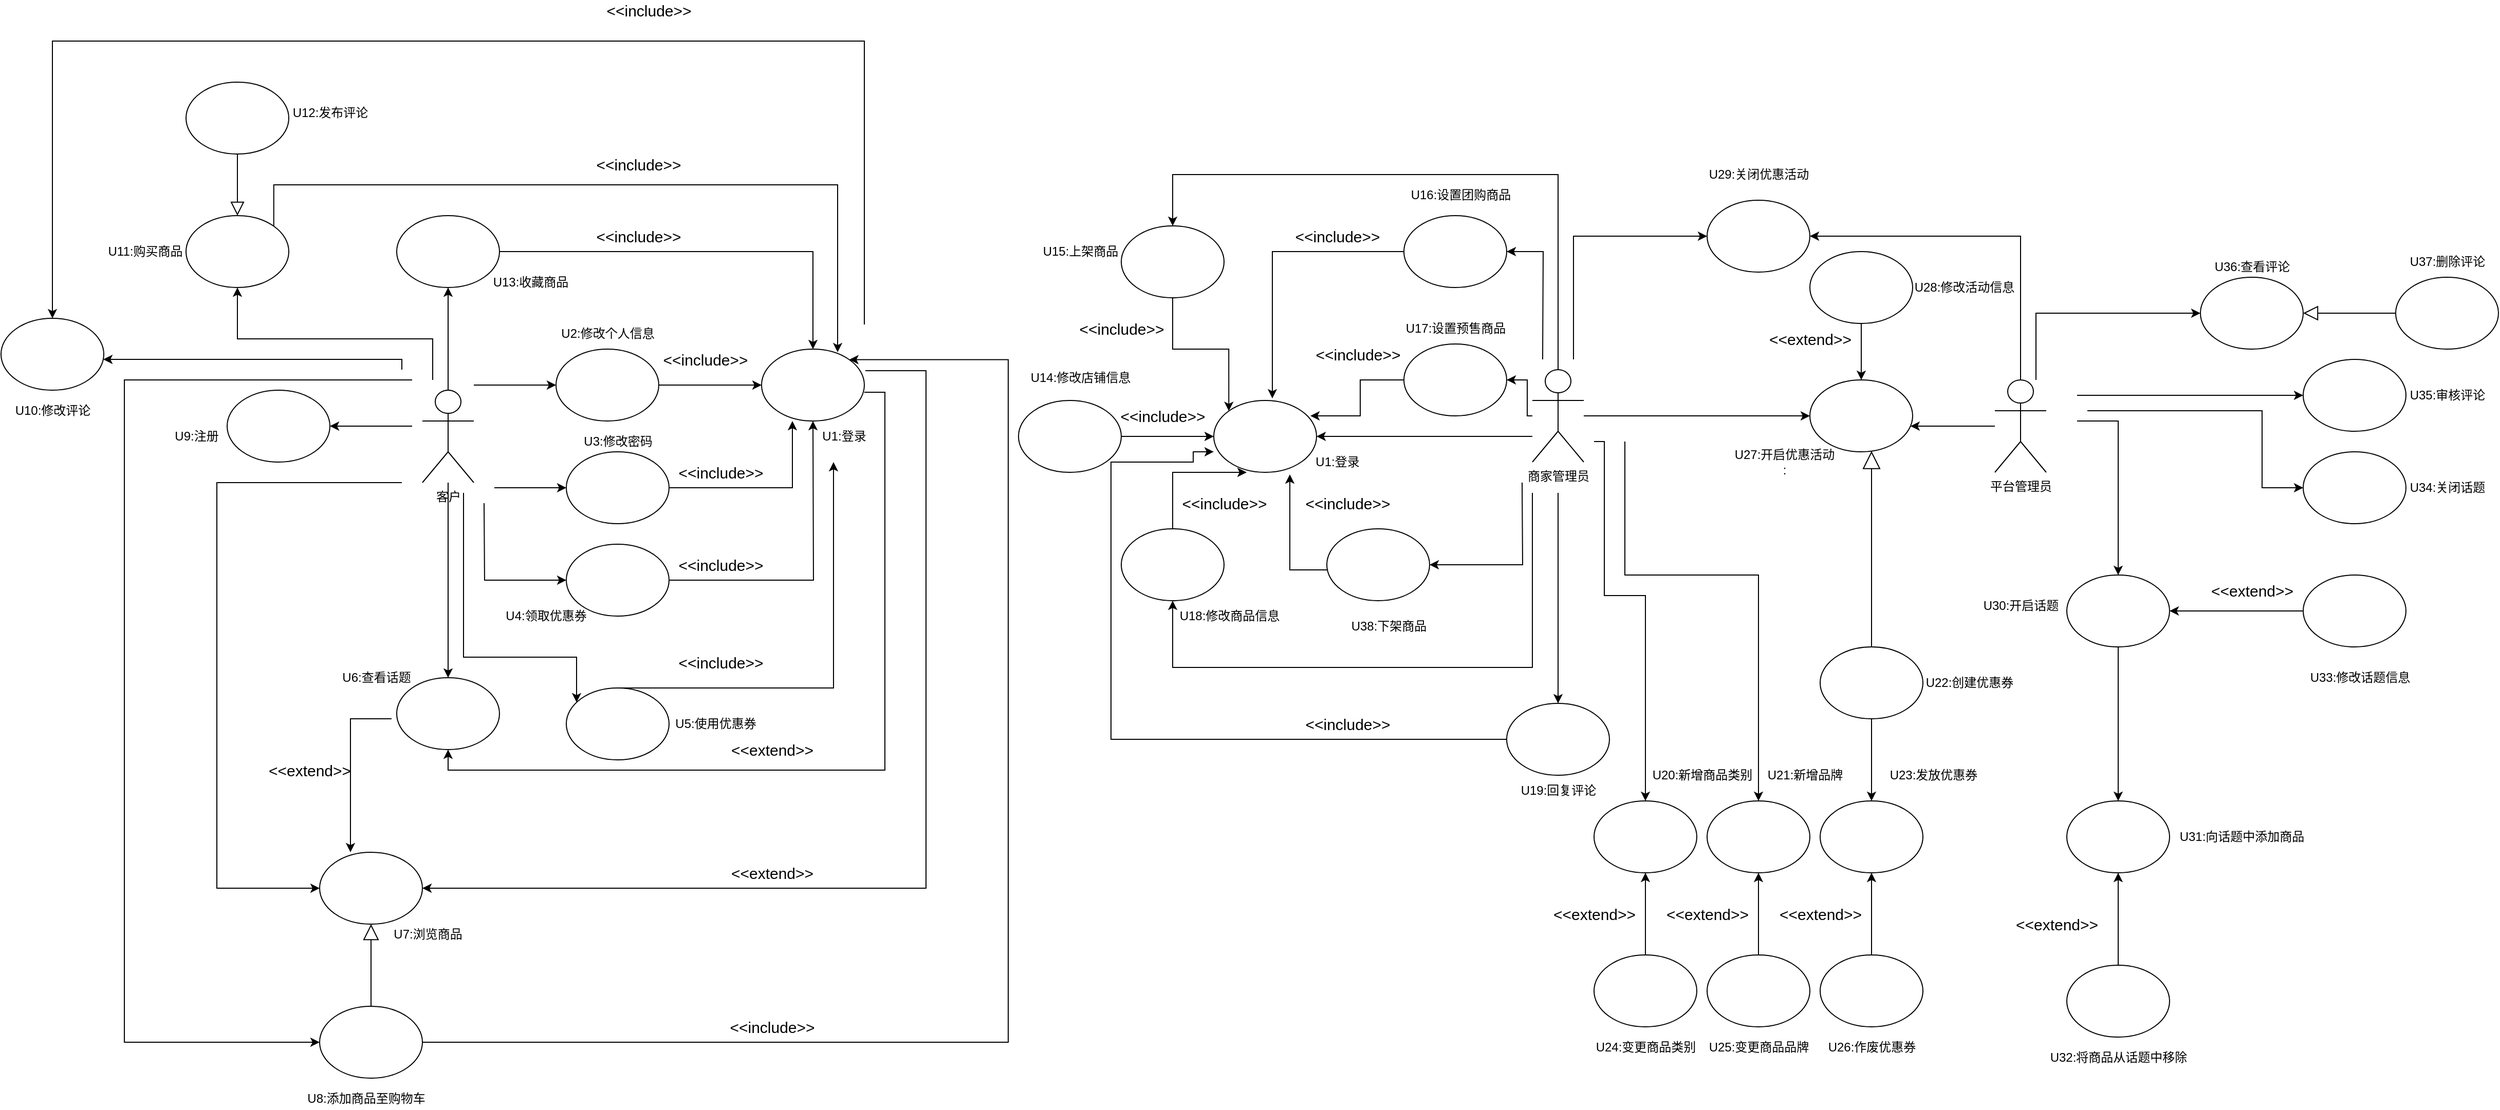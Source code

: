<mxfile version="13.8.1" type="github">
  <diagram id="yHeF4_bzrxLTXPKwY5sZ" name="Page-1">
    <mxGraphModel dx="2203" dy="1894" grid="1" gridSize="10" guides="1" tooltips="1" connect="1" arrows="1" fold="1" page="1" pageScale="1" pageWidth="827" pageHeight="1169" math="0" shadow="0">
      <root>
        <mxCell id="0" />
        <mxCell id="1" parent="0" />
        <mxCell id="8tCWAQmAQTB_diqJKxat-94" style="edgeStyle=orthogonalEdgeStyle;rounded=0;orthogonalLoop=1;jettySize=auto;html=1;entryX=0;entryY=0.5;entryDx=0;entryDy=0;" parent="1" source="8tCWAQmAQTB_diqJKxat-1" target="8tCWAQmAQTB_diqJKxat-35" edge="1">
          <mxGeometry relative="1" as="geometry" />
        </mxCell>
        <mxCell id="8tCWAQmAQTB_diqJKxat-114" style="edgeStyle=orthogonalEdgeStyle;rounded=0;orthogonalLoop=1;jettySize=auto;html=1;" parent="1" target="8tCWAQmAQTB_diqJKxat-55" edge="1">
          <mxGeometry relative="1" as="geometry">
            <Array as="points">
              <mxPoint x="725" y="310" />
              <mxPoint x="725" y="310" />
            </Array>
            <mxPoint x="725" y="460" as="sourcePoint" />
          </mxGeometry>
        </mxCell>
        <mxCell id="d_4f9FTK0BvBkenBgBJO-53" style="edgeStyle=orthogonalEdgeStyle;rounded=0;orthogonalLoop=1;jettySize=auto;html=1;startArrow=none;startFill=0;endArrow=classic;endFill=1;entryX=0.5;entryY=0;entryDx=0;entryDy=0;" edge="1" parent="1" source="8tCWAQmAQTB_diqJKxat-1" target="8tCWAQmAQTB_diqJKxat-30">
          <mxGeometry relative="1" as="geometry">
            <mxPoint x="500" y="50" as="targetPoint" />
            <Array as="points">
              <mxPoint x="725" />
              <mxPoint x="350" />
            </Array>
          </mxGeometry>
        </mxCell>
        <mxCell id="8tCWAQmAQTB_diqJKxat-1" value="商家管理员" style="shape=umlActor;verticalLabelPosition=bottom;verticalAlign=top;html=1;outlineConnect=0;" parent="1" vertex="1">
          <mxGeometry x="700" y="190" width="50" height="90" as="geometry" />
        </mxCell>
        <mxCell id="d_4f9FTK0BvBkenBgBJO-6" style="edgeStyle=orthogonalEdgeStyle;rounded=0;orthogonalLoop=1;jettySize=auto;html=1;startArrow=none;startFill=0;endArrow=classic;endFill=1;" edge="1" parent="1" source="8tCWAQmAQTB_diqJKxat-3">
          <mxGeometry relative="1" as="geometry">
            <mxPoint x="-355" y="110" as="targetPoint" />
          </mxGeometry>
        </mxCell>
        <mxCell id="d_4f9FTK0BvBkenBgBJO-15" style="edgeStyle=orthogonalEdgeStyle;rounded=0;orthogonalLoop=1;jettySize=auto;html=1;startArrow=none;startFill=0;endArrow=classic;endFill=1;" edge="1" parent="1" source="8tCWAQmAQTB_diqJKxat-3">
          <mxGeometry relative="1" as="geometry">
            <mxPoint x="-355" y="490" as="targetPoint" />
          </mxGeometry>
        </mxCell>
        <mxCell id="8tCWAQmAQTB_diqJKxat-3" value="客户" style="shape=umlActor;verticalLabelPosition=bottom;verticalAlign=top;html=1;outlineConnect=0;" parent="1" vertex="1">
          <mxGeometry x="-380" y="210" width="50" height="90" as="geometry" />
        </mxCell>
        <mxCell id="8tCWAQmAQTB_diqJKxat-97" style="edgeStyle=orthogonalEdgeStyle;rounded=0;orthogonalLoop=1;jettySize=auto;html=1;" parent="1" target="8tCWAQmAQTB_diqJKxat-43" edge="1">
          <mxGeometry relative="1" as="geometry">
            <mxPoint x="760" y="260" as="sourcePoint" />
            <Array as="points">
              <mxPoint x="770" y="260" />
              <mxPoint x="770" y="410" />
              <mxPoint x="810" y="410" />
            </Array>
          </mxGeometry>
        </mxCell>
        <mxCell id="8tCWAQmAQTB_diqJKxat-99" style="edgeStyle=orthogonalEdgeStyle;rounded=0;orthogonalLoop=1;jettySize=auto;html=1;" parent="1" source="8tCWAQmAQTB_diqJKxat-6" target="8tCWAQmAQTB_diqJKxat-59" edge="1">
          <mxGeometry relative="1" as="geometry">
            <Array as="points">
              <mxPoint x="1190" y="205" />
            </Array>
          </mxGeometry>
        </mxCell>
        <mxCell id="8tCWAQmAQTB_diqJKxat-105" style="edgeStyle=orthogonalEdgeStyle;rounded=0;orthogonalLoop=1;jettySize=auto;html=1;" parent="1" source="8tCWAQmAQTB_diqJKxat-6" target="8tCWAQmAQTB_diqJKxat-35" edge="1">
          <mxGeometry relative="1" as="geometry">
            <Array as="points">
              <mxPoint x="1110" y="245" />
              <mxPoint x="1110" y="245" />
            </Array>
          </mxGeometry>
        </mxCell>
        <mxCell id="d_4f9FTK0BvBkenBgBJO-60" style="edgeStyle=orthogonalEdgeStyle;rounded=0;orthogonalLoop=1;jettySize=auto;html=1;entryX=1;entryY=0.5;entryDx=0;entryDy=0;startArrow=none;startFill=0;endArrow=classic;endFill=1;" edge="1" parent="1" source="8tCWAQmAQTB_diqJKxat-6" target="8tCWAQmAQTB_diqJKxat-36">
          <mxGeometry relative="1" as="geometry">
            <Array as="points">
              <mxPoint x="1175" y="60" />
            </Array>
          </mxGeometry>
        </mxCell>
        <mxCell id="8tCWAQmAQTB_diqJKxat-6" value="平台管理员" style="shape=umlActor;verticalLabelPosition=bottom;verticalAlign=top;html=1;outlineConnect=0;" parent="1" vertex="1">
          <mxGeometry x="1150" y="200" width="50" height="90" as="geometry" />
        </mxCell>
        <mxCell id="d_4f9FTK0BvBkenBgBJO-14" style="edgeStyle=orthogonalEdgeStyle;rounded=0;orthogonalLoop=1;jettySize=auto;html=1;startArrow=classic;startFill=1;endArrow=none;endFill=0;" edge="1" parent="1" source="8tCWAQmAQTB_diqJKxat-12">
          <mxGeometry relative="1" as="geometry">
            <mxPoint x="-390" y="245" as="targetPoint" />
          </mxGeometry>
        </mxCell>
        <mxCell id="8tCWAQmAQTB_diqJKxat-12" value="" style="ellipse;whiteSpace=wrap;html=1;" parent="1" vertex="1">
          <mxGeometry x="-570" y="210" width="100" height="70" as="geometry" />
        </mxCell>
        <mxCell id="8tCWAQmAQTB_diqJKxat-117" style="edgeStyle=orthogonalEdgeStyle;rounded=0;orthogonalLoop=1;jettySize=auto;html=1;startArrow=classic;startFill=1;endArrow=none;endFill=0;" parent="1" source="8tCWAQmAQTB_diqJKxat-13" target="8tCWAQmAQTB_diqJKxat-20" edge="1">
          <mxGeometry relative="1" as="geometry">
            <Array as="points">
              <mxPoint x="-40" y="210" />
              <mxPoint x="-40" y="210" />
            </Array>
          </mxGeometry>
        </mxCell>
        <mxCell id="8tCWAQmAQTB_diqJKxat-13" value="" style="ellipse;whiteSpace=wrap;html=1;" parent="1" vertex="1">
          <mxGeometry x="-50" y="170" width="100" height="70" as="geometry" />
        </mxCell>
        <mxCell id="d_4f9FTK0BvBkenBgBJO-18" style="edgeStyle=orthogonalEdgeStyle;rounded=0;orthogonalLoop=1;jettySize=auto;html=1;startArrow=classic;startFill=1;endArrow=none;endFill=0;" edge="1" parent="1" source="8tCWAQmAQTB_diqJKxat-14">
          <mxGeometry relative="1" as="geometry">
            <mxPoint x="-400" y="300" as="targetPoint" />
            <Array as="points">
              <mxPoint x="-580" y="695" />
              <mxPoint x="-580" y="300" />
            </Array>
          </mxGeometry>
        </mxCell>
        <mxCell id="d_4f9FTK0BvBkenBgBJO-21" style="edgeStyle=orthogonalEdgeStyle;rounded=0;orthogonalLoop=1;jettySize=auto;html=1;entryX=1.01;entryY=0.3;entryDx=0;entryDy=0;entryPerimeter=0;startArrow=classic;startFill=1;endArrow=none;endFill=0;" edge="1" parent="1" source="8tCWAQmAQTB_diqJKxat-14" target="8tCWAQmAQTB_diqJKxat-13">
          <mxGeometry relative="1" as="geometry">
            <Array as="points">
              <mxPoint x="110" y="695" />
              <mxPoint x="110" y="191" />
            </Array>
          </mxGeometry>
        </mxCell>
        <mxCell id="d_4f9FTK0BvBkenBgBJO-23" style="edgeStyle=orthogonalEdgeStyle;rounded=0;orthogonalLoop=1;jettySize=auto;html=1;entryX=0.5;entryY=0;entryDx=0;entryDy=0;startArrow=block;startFill=0;endArrow=none;endFill=0;startSize=13;" edge="1" parent="1" source="8tCWAQmAQTB_diqJKxat-14" target="8tCWAQmAQTB_diqJKxat-15">
          <mxGeometry relative="1" as="geometry" />
        </mxCell>
        <mxCell id="8tCWAQmAQTB_diqJKxat-14" value="" style="ellipse;whiteSpace=wrap;html=1;" parent="1" vertex="1">
          <mxGeometry x="-480" y="660" width="100" height="70" as="geometry" />
        </mxCell>
        <mxCell id="d_4f9FTK0BvBkenBgBJO-25" style="edgeStyle=orthogonalEdgeStyle;rounded=0;orthogonalLoop=1;jettySize=auto;html=1;startArrow=classic;startFill=1;endArrow=none;endFill=0;" edge="1" parent="1" source="8tCWAQmAQTB_diqJKxat-15">
          <mxGeometry relative="1" as="geometry">
            <mxPoint x="-390" y="200" as="targetPoint" />
            <Array as="points">
              <mxPoint x="-670" y="845" />
              <mxPoint x="-670" y="200" />
            </Array>
          </mxGeometry>
        </mxCell>
        <mxCell id="d_4f9FTK0BvBkenBgBJO-28" style="edgeStyle=orthogonalEdgeStyle;rounded=0;orthogonalLoop=1;jettySize=auto;html=1;entryX=1;entryY=0;entryDx=0;entryDy=0;startArrow=none;startFill=0;endArrow=classic;endFill=1;" edge="1" parent="1" source="8tCWAQmAQTB_diqJKxat-15" target="8tCWAQmAQTB_diqJKxat-13">
          <mxGeometry relative="1" as="geometry">
            <Array as="points">
              <mxPoint x="190" y="845" />
              <mxPoint x="190" y="180" />
            </Array>
          </mxGeometry>
        </mxCell>
        <mxCell id="8tCWAQmAQTB_diqJKxat-15" value="" style="ellipse;whiteSpace=wrap;html=1;" parent="1" vertex="1">
          <mxGeometry x="-480" y="810" width="100" height="70" as="geometry" />
        </mxCell>
        <mxCell id="d_4f9FTK0BvBkenBgBJO-80" style="edgeStyle=orthogonalEdgeStyle;rounded=0;orthogonalLoop=1;jettySize=auto;html=1;startArrow=classic;startFill=1;endArrow=none;endFill=0;" edge="1" parent="1" source="8tCWAQmAQTB_diqJKxat-16">
          <mxGeometry relative="1" as="geometry">
            <mxPoint x="-370" y="200" as="targetPoint" />
            <Array as="points">
              <mxPoint x="-560" y="160" />
              <mxPoint x="-370" y="160" />
            </Array>
          </mxGeometry>
        </mxCell>
        <mxCell id="d_4f9FTK0BvBkenBgBJO-83" style="edgeStyle=orthogonalEdgeStyle;rounded=0;orthogonalLoop=1;jettySize=auto;html=1;entryX=0.5;entryY=1;entryDx=0;entryDy=0;startArrow=block;startFill=0;endArrow=none;endFill=0;targetPerimeterSpacing=0;endSize=0;sourcePerimeterSpacing=0;startSize=11;" edge="1" parent="1" source="8tCWAQmAQTB_diqJKxat-16" target="8tCWAQmAQTB_diqJKxat-21">
          <mxGeometry relative="1" as="geometry" />
        </mxCell>
        <mxCell id="d_4f9FTK0BvBkenBgBJO-86" style="edgeStyle=orthogonalEdgeStyle;rounded=0;orthogonalLoop=1;jettySize=auto;html=1;entryX=0.74;entryY=0.043;entryDx=0;entryDy=0;entryPerimeter=0;startArrow=none;startFill=0;endArrow=classic;endFill=1;exitX=1;exitY=0;exitDx=0;exitDy=0;" edge="1" parent="1" source="8tCWAQmAQTB_diqJKxat-16" target="8tCWAQmAQTB_diqJKxat-13">
          <mxGeometry relative="1" as="geometry">
            <Array as="points">
              <mxPoint x="-525" y="10" />
              <mxPoint x="24" y="10" />
            </Array>
          </mxGeometry>
        </mxCell>
        <mxCell id="8tCWAQmAQTB_diqJKxat-16" value="" style="ellipse;whiteSpace=wrap;html=1;" parent="1" vertex="1">
          <mxGeometry x="-610" y="40" width="100" height="70" as="geometry" />
        </mxCell>
        <mxCell id="d_4f9FTK0BvBkenBgBJO-4" style="edgeStyle=orthogonalEdgeStyle;rounded=0;orthogonalLoop=1;jettySize=auto;html=1;endArrow=none;endFill=0;startArrow=classic;startFill=1;" edge="1" parent="1" source="8tCWAQmAQTB_diqJKxat-20">
          <mxGeometry relative="1" as="geometry">
            <mxPoint x="-330" y="205" as="targetPoint" />
            <Array as="points">
              <mxPoint x="-330" y="205" />
            </Array>
          </mxGeometry>
        </mxCell>
        <mxCell id="8tCWAQmAQTB_diqJKxat-20" value="" style="ellipse;whiteSpace=wrap;html=1;" parent="1" vertex="1">
          <mxGeometry x="-250" y="170" width="100" height="70" as="geometry" />
        </mxCell>
        <mxCell id="8tCWAQmAQTB_diqJKxat-21" value="" style="ellipse;whiteSpace=wrap;html=1;" parent="1" vertex="1">
          <mxGeometry x="-610" y="-90" width="100" height="70" as="geometry" />
        </mxCell>
        <mxCell id="d_4f9FTK0BvBkenBgBJO-9" style="edgeStyle=orthogonalEdgeStyle;rounded=0;orthogonalLoop=1;jettySize=auto;html=1;startArrow=none;startFill=0;endArrow=classic;endFill=1;" edge="1" parent="1" source="8tCWAQmAQTB_diqJKxat-22">
          <mxGeometry relative="1" as="geometry">
            <mxPoint y="240" as="targetPoint" />
          </mxGeometry>
        </mxCell>
        <mxCell id="d_4f9FTK0BvBkenBgBJO-11" style="edgeStyle=orthogonalEdgeStyle;rounded=0;orthogonalLoop=1;jettySize=auto;html=1;startArrow=classic;startFill=1;endArrow=none;endFill=0;" edge="1" parent="1" source="8tCWAQmAQTB_diqJKxat-22">
          <mxGeometry relative="1" as="geometry">
            <mxPoint x="-320" y="320" as="targetPoint" />
          </mxGeometry>
        </mxCell>
        <mxCell id="d_4f9FTK0BvBkenBgBJO-12" style="edgeStyle=orthogonalEdgeStyle;rounded=0;orthogonalLoop=1;jettySize=auto;html=1;startArrow=classic;startFill=1;endArrow=none;endFill=0;entryX=0.5;entryY=0;entryDx=0;entryDy=0;startSize=6;" edge="1" parent="1" target="8tCWAQmAQTB_diqJKxat-27">
          <mxGeometry relative="1" as="geometry">
            <mxPoint x="-190" y="490" as="targetPoint" />
            <mxPoint x="20" y="280" as="sourcePoint" />
            <Array as="points">
              <mxPoint x="20" y="280" />
              <mxPoint x="20" y="500" />
            </Array>
          </mxGeometry>
        </mxCell>
        <mxCell id="8tCWAQmAQTB_diqJKxat-22" value="" style="ellipse;whiteSpace=wrap;html=1;" parent="1" vertex="1">
          <mxGeometry x="-240" y="360" width="100" height="70" as="geometry" />
        </mxCell>
        <mxCell id="abcYgRZNAxs5nldRiDmo-31" style="edgeStyle=orthogonalEdgeStyle;rounded=0;orthogonalLoop=1;jettySize=auto;html=1;startArrow=none;startFill=0;endArrow=classic;endFill=1;exitX=1;exitY=0.5;exitDx=0;exitDy=0;" parent="1" source="8tCWAQmAQTB_diqJKxat-24" edge="1">
          <mxGeometry relative="1" as="geometry">
            <mxPoint x="-20" y="240" as="targetPoint" />
            <Array as="points">
              <mxPoint x="-20" y="305" />
              <mxPoint x="-20" y="240" />
            </Array>
          </mxGeometry>
        </mxCell>
        <mxCell id="d_4f9FTK0BvBkenBgBJO-5" style="edgeStyle=orthogonalEdgeStyle;rounded=0;orthogonalLoop=1;jettySize=auto;html=1;startArrow=classic;startFill=1;endArrow=none;endFill=0;" edge="1" parent="1" source="8tCWAQmAQTB_diqJKxat-24">
          <mxGeometry relative="1" as="geometry">
            <mxPoint x="-310" y="305" as="targetPoint" />
          </mxGeometry>
        </mxCell>
        <mxCell id="8tCWAQmAQTB_diqJKxat-24" value="" style="ellipse;whiteSpace=wrap;html=1;" parent="1" vertex="1">
          <mxGeometry x="-240" y="270" width="100" height="70" as="geometry" />
        </mxCell>
        <mxCell id="d_4f9FTK0BvBkenBgBJO-7" style="edgeStyle=orthogonalEdgeStyle;rounded=0;orthogonalLoop=1;jettySize=auto;html=1;entryX=0.5;entryY=0;entryDx=0;entryDy=0;startArrow=none;startFill=0;endArrow=classic;endFill=1;" edge="1" parent="1" source="8tCWAQmAQTB_diqJKxat-25" target="8tCWAQmAQTB_diqJKxat-13">
          <mxGeometry relative="1" as="geometry">
            <Array as="points">
              <mxPoint y="75" />
            </Array>
          </mxGeometry>
        </mxCell>
        <mxCell id="8tCWAQmAQTB_diqJKxat-25" value="" style="ellipse;whiteSpace=wrap;html=1;" parent="1" vertex="1">
          <mxGeometry x="-405" y="40" width="100" height="70" as="geometry" />
        </mxCell>
        <mxCell id="d_4f9FTK0BvBkenBgBJO-150" style="edgeStyle=orthogonalEdgeStyle;rounded=0;orthogonalLoop=1;jettySize=auto;html=1;startArrow=classic;startFill=1;startSize=6;sourcePerimeterSpacing=0;endArrow=none;endFill=0;endSize=12;targetPerimeterSpacing=0;strokeWidth=1;" edge="1" parent="1" source="8tCWAQmAQTB_diqJKxat-27">
          <mxGeometry relative="1" as="geometry">
            <mxPoint x="-340" y="310" as="targetPoint" />
            <Array as="points">
              <mxPoint x="-230" y="470" />
              <mxPoint x="-340" y="470" />
            </Array>
          </mxGeometry>
        </mxCell>
        <mxCell id="8tCWAQmAQTB_diqJKxat-27" value="" style="ellipse;whiteSpace=wrap;html=1;" parent="1" vertex="1">
          <mxGeometry x="-240" y="500" width="100" height="70" as="geometry" />
        </mxCell>
        <mxCell id="d_4f9FTK0BvBkenBgBJO-37" style="edgeStyle=orthogonalEdgeStyle;rounded=0;orthogonalLoop=1;jettySize=auto;html=1;startArrow=none;startFill=0;endArrow=classic;endFill=1;entryX=0;entryY=0;entryDx=0;entryDy=0;" edge="1" parent="1" source="8tCWAQmAQTB_diqJKxat-30" target="d_4f9FTK0BvBkenBgBJO-35">
          <mxGeometry relative="1" as="geometry">
            <mxPoint x="350" y="180" as="targetPoint" />
          </mxGeometry>
        </mxCell>
        <mxCell id="8tCWAQmAQTB_diqJKxat-30" value="" style="ellipse;whiteSpace=wrap;html=1;" parent="1" vertex="1">
          <mxGeometry x="300" y="50" width="100" height="70" as="geometry" />
        </mxCell>
        <mxCell id="d_4f9FTK0BvBkenBgBJO-43" style="edgeStyle=orthogonalEdgeStyle;rounded=0;orthogonalLoop=1;jettySize=auto;html=1;startArrow=classic;startFill=1;endArrow=none;endFill=0;" edge="1" parent="1" source="8tCWAQmAQTB_diqJKxat-31">
          <mxGeometry relative="1" as="geometry">
            <mxPoint x="700" y="310" as="targetPoint" />
            <Array as="points">
              <mxPoint x="350" y="480" />
              <mxPoint x="700" y="480" />
            </Array>
          </mxGeometry>
        </mxCell>
        <mxCell id="d_4f9FTK0BvBkenBgBJO-44" style="edgeStyle=orthogonalEdgeStyle;rounded=0;orthogonalLoop=1;jettySize=auto;html=1;entryX=0.32;entryY=0.986;entryDx=0;entryDy=0;startArrow=none;startFill=0;endArrow=classic;endFill=1;entryPerimeter=0;" edge="1" parent="1" source="8tCWAQmAQTB_diqJKxat-31" target="d_4f9FTK0BvBkenBgBJO-35">
          <mxGeometry relative="1" as="geometry">
            <Array as="points">
              <mxPoint x="350" y="290" />
            </Array>
          </mxGeometry>
        </mxCell>
        <mxCell id="8tCWAQmAQTB_diqJKxat-31" value="" style="ellipse;whiteSpace=wrap;html=1;" parent="1" vertex="1">
          <mxGeometry x="300" y="345" width="100" height="70" as="geometry" />
        </mxCell>
        <mxCell id="d_4f9FTK0BvBkenBgBJO-55" style="edgeStyle=orthogonalEdgeStyle;rounded=0;orthogonalLoop=1;jettySize=auto;html=1;entryX=0.74;entryY=1.029;entryDx=0;entryDy=0;entryPerimeter=0;startArrow=none;startFill=0;endArrow=classic;endFill=1;" edge="1" parent="1" source="8tCWAQmAQTB_diqJKxat-32" target="d_4f9FTK0BvBkenBgBJO-35">
          <mxGeometry relative="1" as="geometry">
            <Array as="points">
              <mxPoint x="464" y="385" />
            </Array>
          </mxGeometry>
        </mxCell>
        <mxCell id="d_4f9FTK0BvBkenBgBJO-56" style="edgeStyle=orthogonalEdgeStyle;rounded=0;orthogonalLoop=1;jettySize=auto;html=1;startArrow=classic;startFill=1;endArrow=none;endFill=0;" edge="1" parent="1" source="8tCWAQmAQTB_diqJKxat-32">
          <mxGeometry relative="1" as="geometry">
            <mxPoint x="690" y="300" as="targetPoint" />
          </mxGeometry>
        </mxCell>
        <mxCell id="8tCWAQmAQTB_diqJKxat-32" value="" style="ellipse;whiteSpace=wrap;html=1;" parent="1" vertex="1">
          <mxGeometry x="500" y="345" width="100" height="70" as="geometry" />
        </mxCell>
        <mxCell id="8tCWAQmAQTB_diqJKxat-109" style="edgeStyle=orthogonalEdgeStyle;rounded=0;orthogonalLoop=1;jettySize=auto;html=1;startArrow=none;startFill=0;endArrow=classic;endFill=1;" parent="1" source="8tCWAQmAQTB_diqJKxat-33" target="8tCWAQmAQTB_diqJKxat-34" edge="1">
          <mxGeometry relative="1" as="geometry" />
        </mxCell>
        <mxCell id="8tCWAQmAQTB_diqJKxat-33" value="" style="ellipse;whiteSpace=wrap;html=1;" parent="1" vertex="1">
          <mxGeometry x="980" y="460" width="100" height="70" as="geometry" />
        </mxCell>
        <mxCell id="8tCWAQmAQTB_diqJKxat-34" value="" style="ellipse;whiteSpace=wrap;html=1;" parent="1" vertex="1">
          <mxGeometry x="980" y="610" width="100" height="70" as="geometry" />
        </mxCell>
        <mxCell id="d_4f9FTK0BvBkenBgBJO-89" style="edgeStyle=orthogonalEdgeStyle;rounded=0;orthogonalLoop=1;jettySize=auto;html=1;startArrow=block;startFill=0;endArrow=none;endFill=0;entryX=0.5;entryY=0;entryDx=0;entryDy=0;startSize=15;" edge="1" parent="1" source="8tCWAQmAQTB_diqJKxat-35" target="8tCWAQmAQTB_diqJKxat-33">
          <mxGeometry relative="1" as="geometry">
            <mxPoint x="1020" y="450" as="targetPoint" />
            <Array as="points">
              <mxPoint x="1030" y="310" />
              <mxPoint x="1030" y="310" />
            </Array>
          </mxGeometry>
        </mxCell>
        <mxCell id="d_4f9FTK0BvBkenBgBJO-94" style="edgeStyle=orthogonalEdgeStyle;rounded=0;orthogonalLoop=1;jettySize=auto;html=1;entryX=0.5;entryY=1;entryDx=0;entryDy=0;startArrow=classic;startFill=1;endArrow=none;endFill=0;" edge="1" parent="1" source="8tCWAQmAQTB_diqJKxat-35" target="8tCWAQmAQTB_diqJKxat-38">
          <mxGeometry relative="1" as="geometry" />
        </mxCell>
        <mxCell id="8tCWAQmAQTB_diqJKxat-35" value="" style="ellipse;whiteSpace=wrap;html=1;" parent="1" vertex="1">
          <mxGeometry x="970" y="200" width="100" height="70" as="geometry" />
        </mxCell>
        <mxCell id="d_4f9FTK0BvBkenBgBJO-59" style="edgeStyle=orthogonalEdgeStyle;rounded=0;orthogonalLoop=1;jettySize=auto;html=1;startArrow=classic;startFill=1;endArrow=none;endFill=0;" edge="1" parent="1" source="8tCWAQmAQTB_diqJKxat-36">
          <mxGeometry relative="1" as="geometry">
            <mxPoint x="740" y="180" as="targetPoint" />
            <Array as="points">
              <mxPoint x="740" y="60" />
            </Array>
          </mxGeometry>
        </mxCell>
        <mxCell id="8tCWAQmAQTB_diqJKxat-36" value="" style="ellipse;whiteSpace=wrap;html=1;" parent="1" vertex="1">
          <mxGeometry x="870" y="25" width="100" height="70" as="geometry" />
        </mxCell>
        <mxCell id="8tCWAQmAQTB_diqJKxat-37" value="" style="ellipse;whiteSpace=wrap;html=1;" parent="1" vertex="1">
          <mxGeometry x="200" y="220" width="100" height="70" as="geometry" />
        </mxCell>
        <mxCell id="8tCWAQmAQTB_diqJKxat-38" value="" style="ellipse;whiteSpace=wrap;html=1;" parent="1" vertex="1">
          <mxGeometry x="970" y="75" width="100" height="70" as="geometry" />
        </mxCell>
        <mxCell id="d_4f9FTK0BvBkenBgBJO-69" style="edgeStyle=orthogonalEdgeStyle;rounded=0;orthogonalLoop=1;jettySize=auto;html=1;startArrow=classic;startFill=1;endArrow=none;endFill=0;" edge="1" parent="1" source="8tCWAQmAQTB_diqJKxat-42">
          <mxGeometry relative="1" as="geometry">
            <mxPoint x="1230" y="215" as="targetPoint" />
            <Array as="points">
              <mxPoint x="1230" y="215" />
            </Array>
          </mxGeometry>
        </mxCell>
        <mxCell id="8tCWAQmAQTB_diqJKxat-42" value="" style="ellipse;whiteSpace=wrap;html=1;" parent="1" vertex="1">
          <mxGeometry x="1450" y="180" width="100" height="70" as="geometry" />
        </mxCell>
        <mxCell id="8tCWAQmAQTB_diqJKxat-43" value="" style="ellipse;whiteSpace=wrap;html=1;" parent="1" vertex="1">
          <mxGeometry x="760" y="610" width="100" height="70" as="geometry" />
        </mxCell>
        <mxCell id="d_4f9FTK0BvBkenBgBJO-63" style="edgeStyle=orthogonalEdgeStyle;rounded=0;orthogonalLoop=1;jettySize=auto;html=1;entryX=0.5;entryY=1;entryDx=0;entryDy=0;startArrow=none;startFill=0;endArrow=classic;endFill=1;" edge="1" parent="1" source="8tCWAQmAQTB_diqJKxat-44" target="8tCWAQmAQTB_diqJKxat-43">
          <mxGeometry relative="1" as="geometry" />
        </mxCell>
        <mxCell id="8tCWAQmAQTB_diqJKxat-44" value="" style="ellipse;whiteSpace=wrap;html=1;" parent="1" vertex="1">
          <mxGeometry x="760" y="760" width="100" height="70" as="geometry" />
        </mxCell>
        <mxCell id="d_4f9FTK0BvBkenBgBJO-66" style="edgeStyle=orthogonalEdgeStyle;rounded=0;orthogonalLoop=1;jettySize=auto;html=1;startArrow=classic;startFill=1;endArrow=none;endFill=0;" edge="1" parent="1" source="8tCWAQmAQTB_diqJKxat-45">
          <mxGeometry relative="1" as="geometry">
            <mxPoint x="790" y="260" as="targetPoint" />
            <Array as="points">
              <mxPoint x="920" y="390" />
              <mxPoint x="790" y="390" />
            </Array>
          </mxGeometry>
        </mxCell>
        <mxCell id="8tCWAQmAQTB_diqJKxat-45" value="" style="ellipse;whiteSpace=wrap;html=1;" parent="1" vertex="1">
          <mxGeometry x="870" y="610" width="100" height="70" as="geometry" />
        </mxCell>
        <mxCell id="abcYgRZNAxs5nldRiDmo-19" style="edgeStyle=orthogonalEdgeStyle;rounded=0;orthogonalLoop=1;jettySize=auto;html=1;entryX=0.5;entryY=1;entryDx=0;entryDy=0;startArrow=none;startFill=0;endArrow=classic;endFill=1;" parent="1" source="8tCWAQmAQTB_diqJKxat-46" target="8tCWAQmAQTB_diqJKxat-45" edge="1">
          <mxGeometry relative="1" as="geometry" />
        </mxCell>
        <mxCell id="8tCWAQmAQTB_diqJKxat-46" value="" style="ellipse;whiteSpace=wrap;html=1;" parent="1" vertex="1">
          <mxGeometry x="870" y="760" width="100" height="70" as="geometry" />
        </mxCell>
        <mxCell id="8tCWAQmAQTB_diqJKxat-102" style="edgeStyle=orthogonalEdgeStyle;rounded=0;orthogonalLoop=1;jettySize=auto;html=1;endArrow=none;endFill=0;startArrow=classic;startFill=1;" parent="1" source="8tCWAQmAQTB_diqJKxat-50" target="8tCWAQmAQTB_diqJKxat-51" edge="1">
          <mxGeometry relative="1" as="geometry">
            <Array as="points">
              <mxPoint x="1420" y="425" />
              <mxPoint x="1420" y="425" />
            </Array>
          </mxGeometry>
        </mxCell>
        <mxCell id="d_4f9FTK0BvBkenBgBJO-68" style="edgeStyle=orthogonalEdgeStyle;rounded=0;orthogonalLoop=1;jettySize=auto;html=1;startArrow=classic;startFill=1;endArrow=none;endFill=0;" edge="1" parent="1" source="8tCWAQmAQTB_diqJKxat-50">
          <mxGeometry relative="1" as="geometry">
            <mxPoint x="1230" y="240" as="targetPoint" />
            <Array as="points">
              <mxPoint x="1270" y="240" />
            </Array>
          </mxGeometry>
        </mxCell>
        <mxCell id="d_4f9FTK0BvBkenBgBJO-70" style="edgeStyle=orthogonalEdgeStyle;rounded=0;orthogonalLoop=1;jettySize=auto;html=1;entryX=0.5;entryY=0;entryDx=0;entryDy=0;startArrow=none;startFill=0;endArrow=classic;endFill=1;" edge="1" parent="1" source="8tCWAQmAQTB_diqJKxat-50" target="abcYgRZNAxs5nldRiDmo-24">
          <mxGeometry relative="1" as="geometry" />
        </mxCell>
        <mxCell id="8tCWAQmAQTB_diqJKxat-50" value="" style="ellipse;whiteSpace=wrap;html=1;" parent="1" vertex="1">
          <mxGeometry x="1220" y="390" width="100" height="70" as="geometry" />
        </mxCell>
        <mxCell id="8tCWAQmAQTB_diqJKxat-51" value="" style="ellipse;whiteSpace=wrap;html=1;" parent="1" vertex="1">
          <mxGeometry x="1450" y="390" width="100" height="70" as="geometry" />
        </mxCell>
        <mxCell id="d_4f9FTK0BvBkenBgBJO-88" style="edgeStyle=orthogonalEdgeStyle;rounded=0;orthogonalLoop=1;jettySize=auto;html=1;startArrow=classic;startFill=1;endArrow=none;endFill=0;" edge="1" parent="1" source="8tCWAQmAQTB_diqJKxat-52">
          <mxGeometry relative="1" as="geometry">
            <mxPoint x="1240" y="230" as="targetPoint" />
            <Array as="points">
              <mxPoint x="1410" y="305" />
              <mxPoint x="1410" y="230" />
            </Array>
          </mxGeometry>
        </mxCell>
        <mxCell id="8tCWAQmAQTB_diqJKxat-52" value="" style="ellipse;whiteSpace=wrap;html=1;" parent="1" vertex="1">
          <mxGeometry x="1450" y="270" width="100" height="70" as="geometry" />
        </mxCell>
        <mxCell id="d_4f9FTK0BvBkenBgBJO-107" style="edgeStyle=orthogonalEdgeStyle;rounded=0;orthogonalLoop=1;jettySize=auto;html=1;startArrow=none;startFill=0;startSize=14;sourcePerimeterSpacing=0;endArrow=classic;endFill=1;endSize=6;targetPerimeterSpacing=0;strokeWidth=1;entryX=0;entryY=0.714;entryDx=0;entryDy=0;entryPerimeter=0;" edge="1" parent="1" source="8tCWAQmAQTB_diqJKxat-55" target="d_4f9FTK0BvBkenBgBJO-35">
          <mxGeometry relative="1" as="geometry">
            <mxPoint x="370" y="270" as="targetPoint" />
            <Array as="points">
              <mxPoint x="290" y="550" />
              <mxPoint x="290" y="280" />
              <mxPoint x="370" y="280" />
              <mxPoint x="370" y="270" />
            </Array>
          </mxGeometry>
        </mxCell>
        <mxCell id="8tCWAQmAQTB_diqJKxat-55" value="" style="ellipse;whiteSpace=wrap;html=1;" parent="1" vertex="1">
          <mxGeometry x="675" y="515" width="100" height="70" as="geometry" />
        </mxCell>
        <mxCell id="8tCWAQmAQTB_diqJKxat-59" value="" style="ellipse;whiteSpace=wrap;html=1;" parent="1" vertex="1">
          <mxGeometry x="1350" y="100" width="100" height="70" as="geometry" />
        </mxCell>
        <mxCell id="d_4f9FTK0BvBkenBgBJO-16" style="edgeStyle=orthogonalEdgeStyle;rounded=0;orthogonalLoop=1;jettySize=auto;html=1;entryX=1;entryY=0.6;entryDx=0;entryDy=0;entryPerimeter=0;startArrow=classic;startFill=1;endArrow=none;endFill=0;" edge="1" parent="1" source="abcYgRZNAxs5nldRiDmo-10" target="8tCWAQmAQTB_diqJKxat-13">
          <mxGeometry relative="1" as="geometry">
            <Array as="points">
              <mxPoint x="-355" y="580" />
              <mxPoint x="70" y="580" />
              <mxPoint x="70" y="212" />
            </Array>
          </mxGeometry>
        </mxCell>
        <mxCell id="d_4f9FTK0BvBkenBgBJO-19" style="edgeStyle=orthogonalEdgeStyle;rounded=0;orthogonalLoop=1;jettySize=auto;html=1;startArrow=none;startFill=0;endArrow=classic;endFill=1;" edge="1" parent="1">
          <mxGeometry relative="1" as="geometry">
            <mxPoint x="-450" y="660" as="targetPoint" />
            <mxPoint x="-410" y="530" as="sourcePoint" />
            <Array as="points">
              <mxPoint x="-450" y="530" />
              <mxPoint x="-450" y="660" />
            </Array>
          </mxGeometry>
        </mxCell>
        <mxCell id="abcYgRZNAxs5nldRiDmo-10" value="" style="ellipse;whiteSpace=wrap;html=1;" parent="1" vertex="1">
          <mxGeometry x="-405" y="490" width="100" height="70" as="geometry" />
        </mxCell>
        <mxCell id="d_4f9FTK0BvBkenBgBJO-78" style="edgeStyle=orthogonalEdgeStyle;rounded=0;orthogonalLoop=1;jettySize=auto;html=1;entryX=1;entryY=0.5;entryDx=0;entryDy=0;startArrow=none;startFill=0;endArrow=block;endFill=0;startSize=6;endSize=12;" edge="1" parent="1" source="abcYgRZNAxs5nldRiDmo-16" target="8tCWAQmAQTB_diqJKxat-59">
          <mxGeometry relative="1" as="geometry" />
        </mxCell>
        <mxCell id="abcYgRZNAxs5nldRiDmo-16" value="" style="ellipse;whiteSpace=wrap;html=1;" parent="1" vertex="1">
          <mxGeometry x="1540" y="100" width="100" height="70" as="geometry" />
        </mxCell>
        <mxCell id="abcYgRZNAxs5nldRiDmo-24" value="" style="ellipse;whiteSpace=wrap;html=1;" parent="1" vertex="1">
          <mxGeometry x="1220" y="610" width="100" height="70" as="geometry" />
        </mxCell>
        <mxCell id="d_4f9FTK0BvBkenBgBJO-72" style="edgeStyle=orthogonalEdgeStyle;rounded=0;orthogonalLoop=1;jettySize=auto;html=1;entryX=0.5;entryY=1;entryDx=0;entryDy=0;startArrow=none;startFill=0;endArrow=classic;endFill=1;" edge="1" parent="1" source="abcYgRZNAxs5nldRiDmo-26" target="abcYgRZNAxs5nldRiDmo-24">
          <mxGeometry relative="1" as="geometry" />
        </mxCell>
        <mxCell id="abcYgRZNAxs5nldRiDmo-26" value="" style="ellipse;whiteSpace=wrap;html=1;" parent="1" vertex="1">
          <mxGeometry x="1220" y="770" width="100" height="70" as="geometry" />
        </mxCell>
        <mxCell id="abcYgRZNAxs5nldRiDmo-29" style="edgeStyle=orthogonalEdgeStyle;rounded=0;orthogonalLoop=1;jettySize=auto;html=1;entryX=0.5;entryY=1;entryDx=0;entryDy=0;startArrow=none;startFill=0;endArrow=classic;endFill=1;" parent="1" source="abcYgRZNAxs5nldRiDmo-28" target="8tCWAQmAQTB_diqJKxat-34" edge="1">
          <mxGeometry relative="1" as="geometry" />
        </mxCell>
        <mxCell id="abcYgRZNAxs5nldRiDmo-28" value="" style="ellipse;whiteSpace=wrap;html=1;" parent="1" vertex="1">
          <mxGeometry x="980" y="760" width="100" height="70" as="geometry" />
        </mxCell>
        <mxCell id="d_4f9FTK0BvBkenBgBJO-153" style="edgeStyle=orthogonalEdgeStyle;rounded=0;orthogonalLoop=1;jettySize=auto;html=1;startArrow=classic;startFill=1;startSize=6;sourcePerimeterSpacing=0;endArrow=none;endFill=0;endSize=12;targetPerimeterSpacing=0;strokeWidth=1;" edge="1" parent="1" source="abcYgRZNAxs5nldRiDmo-32" target="8tCWAQmAQTB_diqJKxat-1">
          <mxGeometry relative="1" as="geometry" />
        </mxCell>
        <mxCell id="abcYgRZNAxs5nldRiDmo-32" value="" style="ellipse;whiteSpace=wrap;html=1;" parent="1" vertex="1">
          <mxGeometry x="575" y="165" width="100" height="70" as="geometry" />
        </mxCell>
        <mxCell id="d_4f9FTK0BvBkenBgBJO-103" style="edgeStyle=orthogonalEdgeStyle;rounded=0;orthogonalLoop=1;jettySize=auto;html=1;startArrow=none;startFill=0;startSize=14;sourcePerimeterSpacing=0;endArrow=classic;endFill=1;endSize=6;targetPerimeterSpacing=0;strokeWidth=1;entryX=0.57;entryY=-0.029;entryDx=0;entryDy=0;entryPerimeter=0;" edge="1" parent="1" source="abcYgRZNAxs5nldRiDmo-33" target="d_4f9FTK0BvBkenBgBJO-35">
          <mxGeometry relative="1" as="geometry">
            <mxPoint x="510" y="130" as="targetPoint" />
          </mxGeometry>
        </mxCell>
        <mxCell id="d_4f9FTK0BvBkenBgBJO-154" style="edgeStyle=orthogonalEdgeStyle;rounded=0;orthogonalLoop=1;jettySize=auto;html=1;startArrow=classic;startFill=1;startSize=6;sourcePerimeterSpacing=0;endArrow=none;endFill=0;endSize=12;targetPerimeterSpacing=0;strokeWidth=1;" edge="1" parent="1" source="abcYgRZNAxs5nldRiDmo-33">
          <mxGeometry relative="1" as="geometry">
            <mxPoint x="710" y="180" as="targetPoint" />
          </mxGeometry>
        </mxCell>
        <mxCell id="abcYgRZNAxs5nldRiDmo-33" value="" style="ellipse;whiteSpace=wrap;html=1;" parent="1" vertex="1">
          <mxGeometry x="575" y="40" width="100" height="70" as="geometry" />
        </mxCell>
        <mxCell id="d_4f9FTK0BvBkenBgBJO-2" value="&lt;font style=&quot;font-size: 15px&quot;&gt;&amp;lt;&amp;lt;include&amp;gt;&amp;gt;&lt;/font&gt;" style="text;html=1;align=center;verticalAlign=middle;resizable=0;points=[];autosize=1;" vertex="1" parent="1">
          <mxGeometry x="-155" y="170" width="100" height="20" as="geometry" />
        </mxCell>
        <mxCell id="d_4f9FTK0BvBkenBgBJO-3" value="&lt;font style=&quot;font-size: 15px&quot;&gt;&amp;lt;&amp;lt;include&amp;gt;&amp;gt;&lt;/font&gt;" style="text;html=1;align=center;verticalAlign=middle;resizable=0;points=[];autosize=1;" vertex="1" parent="1">
          <mxGeometry x="-140" y="280" width="100" height="20" as="geometry" />
        </mxCell>
        <mxCell id="d_4f9FTK0BvBkenBgBJO-8" value="&lt;font style=&quot;font-size: 15px&quot;&gt;&amp;lt;&amp;lt;include&amp;gt;&amp;gt;&lt;/font&gt;" style="text;html=1;align=center;verticalAlign=middle;resizable=0;points=[];autosize=1;" vertex="1" parent="1">
          <mxGeometry x="-220" y="50" width="100" height="20" as="geometry" />
        </mxCell>
        <mxCell id="d_4f9FTK0BvBkenBgBJO-10" value="&lt;font style=&quot;font-size: 15px&quot;&gt;&amp;lt;&amp;lt;include&amp;gt;&amp;gt;&lt;/font&gt;" style="text;html=1;align=center;verticalAlign=middle;resizable=0;points=[];autosize=1;" vertex="1" parent="1">
          <mxGeometry x="-140" y="370" width="100" height="20" as="geometry" />
        </mxCell>
        <mxCell id="d_4f9FTK0BvBkenBgBJO-17" value="&lt;font style=&quot;font-size: 15px&quot;&gt;&amp;lt;&amp;lt;extend&amp;gt;&amp;gt;&lt;/font&gt;" style="text;html=1;align=center;verticalAlign=middle;resizable=0;points=[];autosize=1;" vertex="1" parent="1">
          <mxGeometry x="-90" y="550" width="100" height="20" as="geometry" />
        </mxCell>
        <mxCell id="d_4f9FTK0BvBkenBgBJO-20" value="&lt;font style=&quot;font-size: 15px&quot;&gt;&amp;lt;&amp;lt;extend&amp;gt;&amp;gt;&lt;/font&gt;" style="text;html=1;align=center;verticalAlign=middle;resizable=0;points=[];autosize=1;" vertex="1" parent="1">
          <mxGeometry x="-540" y="570" width="100" height="20" as="geometry" />
        </mxCell>
        <mxCell id="d_4f9FTK0BvBkenBgBJO-22" value="&lt;font style=&quot;font-size: 15px&quot;&gt;&amp;lt;&amp;lt;extend&amp;gt;&amp;gt;&lt;/font&gt;" style="text;html=1;align=center;verticalAlign=middle;resizable=0;points=[];autosize=1;" vertex="1" parent="1">
          <mxGeometry x="-90" y="670" width="100" height="20" as="geometry" />
        </mxCell>
        <mxCell id="d_4f9FTK0BvBkenBgBJO-29" value="&lt;font style=&quot;font-size: 15px&quot;&gt;&amp;lt;&amp;lt;include&amp;gt;&amp;gt;&lt;/font&gt;" style="text;html=1;align=center;verticalAlign=middle;resizable=0;points=[];autosize=1;" vertex="1" parent="1">
          <mxGeometry x="-90" y="820" width="100" height="20" as="geometry" />
        </mxCell>
        <mxCell id="d_4f9FTK0BvBkenBgBJO-95" style="edgeStyle=orthogonalEdgeStyle;rounded=0;orthogonalLoop=1;jettySize=auto;html=1;startArrow=classic;startFill=1;startSize=6;sourcePerimeterSpacing=0;endArrow=none;endFill=0;endSize=0;targetPerimeterSpacing=0;" edge="1" parent="1" source="d_4f9FTK0BvBkenBgBJO-30">
          <mxGeometry relative="1" as="geometry">
            <mxPoint x="-400" y="190" as="targetPoint" />
            <Array as="points">
              <mxPoint x="-400" y="180" />
            </Array>
          </mxGeometry>
        </mxCell>
        <mxCell id="d_4f9FTK0BvBkenBgBJO-96" style="edgeStyle=orthogonalEdgeStyle;rounded=0;orthogonalLoop=1;jettySize=auto;html=1;startArrow=classic;startFill=1;startSize=6;sourcePerimeterSpacing=0;endArrow=none;endFill=0;endSize=0;targetPerimeterSpacing=0;" edge="1" parent="1" source="d_4f9FTK0BvBkenBgBJO-30">
          <mxGeometry relative="1" as="geometry">
            <mxPoint x="50" y="146" as="targetPoint" />
            <Array as="points">
              <mxPoint x="-740" y="-130" />
              <mxPoint x="50" y="-130" />
            </Array>
          </mxGeometry>
        </mxCell>
        <mxCell id="d_4f9FTK0BvBkenBgBJO-30" value="" style="ellipse;whiteSpace=wrap;html=1;" vertex="1" parent="1">
          <mxGeometry x="-790" y="140" width="100" height="70" as="geometry" />
        </mxCell>
        <mxCell id="d_4f9FTK0BvBkenBgBJO-36" style="edgeStyle=orthogonalEdgeStyle;rounded=0;orthogonalLoop=1;jettySize=auto;html=1;startArrow=classic;startFill=1;endArrow=none;endFill=0;" edge="1" parent="1" source="d_4f9FTK0BvBkenBgBJO-35" target="8tCWAQmAQTB_diqJKxat-1">
          <mxGeometry relative="1" as="geometry">
            <Array as="points">
              <mxPoint x="650" y="255" />
              <mxPoint x="650" y="255" />
            </Array>
          </mxGeometry>
        </mxCell>
        <mxCell id="d_4f9FTK0BvBkenBgBJO-35" value="" style="ellipse;whiteSpace=wrap;html=1;" vertex="1" parent="1">
          <mxGeometry x="390" y="220" width="100" height="70" as="geometry" />
        </mxCell>
        <mxCell id="d_4f9FTK0BvBkenBgBJO-38" value="&lt;font style=&quot;font-size: 15px&quot;&gt;&amp;lt;&amp;lt;include&amp;gt;&amp;gt;&lt;/font&gt;" style="text;html=1;align=center;verticalAlign=middle;resizable=0;points=[];autosize=1;" vertex="1" parent="1">
          <mxGeometry x="250" y="140" width="100" height="20" as="geometry" />
        </mxCell>
        <mxCell id="d_4f9FTK0BvBkenBgBJO-45" value="&lt;font style=&quot;font-size: 15px&quot;&gt;&amp;lt;&amp;lt;include&amp;gt;&amp;gt;&lt;/font&gt;" style="text;html=1;align=center;verticalAlign=middle;resizable=0;points=[];autosize=1;" vertex="1" parent="1">
          <mxGeometry x="350" y="310" width="100" height="20" as="geometry" />
        </mxCell>
        <mxCell id="d_4f9FTK0BvBkenBgBJO-47" value="&lt;font style=&quot;font-size: 15px&quot;&gt;&amp;lt;&amp;lt;include&amp;gt;&amp;gt;&lt;/font&gt;" style="text;html=1;align=center;verticalAlign=middle;resizable=0;points=[];autosize=1;" vertex="1" parent="1">
          <mxGeometry x="290" y="225" width="100" height="20" as="geometry" />
        </mxCell>
        <mxCell id="d_4f9FTK0BvBkenBgBJO-57" value="&lt;font style=&quot;font-size: 15px&quot;&gt;&amp;lt;&amp;lt;include&amp;gt;&amp;gt;&lt;/font&gt;" style="text;html=1;align=center;verticalAlign=middle;resizable=0;points=[];autosize=1;" vertex="1" parent="1">
          <mxGeometry x="470" y="310" width="100" height="20" as="geometry" />
        </mxCell>
        <mxCell id="d_4f9FTK0BvBkenBgBJO-58" value="&lt;font style=&quot;font-size: 15px&quot;&gt;&amp;lt;&amp;lt;extend&amp;gt;&amp;gt;&lt;/font&gt;" style="text;html=1;align=center;verticalAlign=middle;resizable=0;points=[];autosize=1;" vertex="1" parent="1">
          <mxGeometry x="920" y="150" width="100" height="20" as="geometry" />
        </mxCell>
        <mxCell id="d_4f9FTK0BvBkenBgBJO-61" value="&lt;font style=&quot;font-size: 15px&quot;&gt;&amp;lt;&amp;lt;extend&amp;gt;&amp;gt;&lt;/font&gt;" style="text;html=1;align=center;verticalAlign=middle;resizable=0;points=[];autosize=1;" vertex="1" parent="1">
          <mxGeometry x="930" y="710" width="100" height="20" as="geometry" />
        </mxCell>
        <mxCell id="d_4f9FTK0BvBkenBgBJO-64" value="&lt;font style=&quot;font-size: 15px&quot;&gt;&amp;lt;&amp;lt;extend&amp;gt;&amp;gt;&lt;/font&gt;" style="text;html=1;align=center;verticalAlign=middle;resizable=0;points=[];autosize=1;" vertex="1" parent="1">
          <mxGeometry x="710" y="710" width="100" height="20" as="geometry" />
        </mxCell>
        <mxCell id="d_4f9FTK0BvBkenBgBJO-65" value="&lt;font style=&quot;font-size: 15px&quot;&gt;&amp;lt;&amp;lt;extend&amp;gt;&amp;gt;&lt;/font&gt;" style="text;html=1;align=center;verticalAlign=middle;resizable=0;points=[];autosize=1;" vertex="1" parent="1">
          <mxGeometry x="820" y="710" width="100" height="20" as="geometry" />
        </mxCell>
        <mxCell id="d_4f9FTK0BvBkenBgBJO-73" value="&lt;font style=&quot;font-size: 15px&quot;&gt;&amp;lt;&amp;lt;extend&amp;gt;&amp;gt;&lt;/font&gt;" style="text;html=1;align=center;verticalAlign=middle;resizable=0;points=[];autosize=1;" vertex="1" parent="1">
          <mxGeometry x="1160" y="720" width="100" height="20" as="geometry" />
        </mxCell>
        <mxCell id="d_4f9FTK0BvBkenBgBJO-74" value="&lt;font style=&quot;font-size: 15px&quot;&gt;&amp;lt;&amp;lt;extend&amp;gt;&amp;gt;&lt;/font&gt;" style="text;html=1;align=center;verticalAlign=middle;resizable=0;points=[];autosize=1;" vertex="1" parent="1">
          <mxGeometry x="1350" y="395" width="100" height="20" as="geometry" />
        </mxCell>
        <mxCell id="d_4f9FTK0BvBkenBgBJO-87" value="&lt;font style=&quot;font-size: 15px&quot;&gt;&amp;lt;&amp;lt;include&amp;gt;&amp;gt;&lt;/font&gt;" style="text;html=1;align=center;verticalAlign=middle;resizable=0;points=[];autosize=1;" vertex="1" parent="1">
          <mxGeometry x="-220" y="-20" width="100" height="20" as="geometry" />
        </mxCell>
        <mxCell id="d_4f9FTK0BvBkenBgBJO-97" value="&lt;font style=&quot;font-size: 15px&quot;&gt;&amp;lt;&amp;lt;include&amp;gt;&amp;gt;&lt;/font&gt;" style="text;html=1;align=center;verticalAlign=middle;resizable=0;points=[];autosize=1;" vertex="1" parent="1">
          <mxGeometry x="-210" y="-170" width="100" height="20" as="geometry" />
        </mxCell>
        <mxCell id="d_4f9FTK0BvBkenBgBJO-101" style="edgeStyle=orthogonalEdgeStyle;rounded=0;orthogonalLoop=1;jettySize=auto;html=1;entryX=0;entryY=0.5;entryDx=0;entryDy=0;startArrow=none;startFill=0;endArrow=classic;endFill=1;exitX=1;exitY=0.5;exitDx=0;exitDy=0;" edge="1" parent="1" source="8tCWAQmAQTB_diqJKxat-37" target="d_4f9FTK0BvBkenBgBJO-35">
          <mxGeometry relative="1" as="geometry">
            <mxPoint x="320" y="250" as="sourcePoint" />
            <mxPoint x="320" y="350" as="targetPoint" />
          </mxGeometry>
        </mxCell>
        <mxCell id="d_4f9FTK0BvBkenBgBJO-102" style="edgeStyle=orthogonalEdgeStyle;rounded=0;orthogonalLoop=1;jettySize=auto;html=1;entryX=0.94;entryY=0.214;entryDx=0;entryDy=0;startArrow=none;startFill=0;endArrow=classic;endFill=1;exitX=0;exitY=0.5;exitDx=0;exitDy=0;entryPerimeter=0;" edge="1" parent="1" source="abcYgRZNAxs5nldRiDmo-32" target="d_4f9FTK0BvBkenBgBJO-35">
          <mxGeometry relative="1" as="geometry">
            <mxPoint x="480" y="160" as="sourcePoint" />
            <mxPoint x="480" y="260" as="targetPoint" />
          </mxGeometry>
        </mxCell>
        <mxCell id="d_4f9FTK0BvBkenBgBJO-105" value="&lt;font style=&quot;font-size: 15px&quot;&gt;&amp;lt;&amp;lt;include&amp;gt;&amp;gt;&lt;/font&gt;" style="text;html=1;align=center;verticalAlign=middle;resizable=0;points=[];autosize=1;" vertex="1" parent="1">
          <mxGeometry x="460" y="50" width="100" height="20" as="geometry" />
        </mxCell>
        <mxCell id="d_4f9FTK0BvBkenBgBJO-106" value="&lt;font style=&quot;font-size: 15px&quot;&gt;&amp;lt;&amp;lt;include&amp;gt;&amp;gt;&lt;/font&gt;" style="text;html=1;align=center;verticalAlign=middle;resizable=0;points=[];autosize=1;" vertex="1" parent="1">
          <mxGeometry x="480" y="165" width="100" height="20" as="geometry" />
        </mxCell>
        <mxCell id="d_4f9FTK0BvBkenBgBJO-108" value="&lt;font style=&quot;font-size: 15px&quot;&gt;&amp;lt;&amp;lt;include&amp;gt;&amp;gt;&lt;/font&gt;" style="text;html=1;align=center;verticalAlign=middle;resizable=0;points=[];autosize=1;" vertex="1" parent="1">
          <mxGeometry x="470" y="525" width="100" height="20" as="geometry" />
        </mxCell>
        <mxCell id="d_4f9FTK0BvBkenBgBJO-109" value="&lt;span&gt;U1:登录&lt;/span&gt;" style="text;html=1;align=center;verticalAlign=middle;resizable=0;points=[];autosize=1;" vertex="1" parent="1">
          <mxGeometry y="245" width="60" height="20" as="geometry" />
        </mxCell>
        <mxCell id="d_4f9FTK0BvBkenBgBJO-110" value="&lt;span&gt;U10:&lt;/span&gt;&lt;span&gt;修改评论&lt;/span&gt;" style="text;html=1;align=center;verticalAlign=middle;resizable=0;points=[];autosize=1;" vertex="1" parent="1">
          <mxGeometry x="-785" y="220" width="90" height="20" as="geometry" />
        </mxCell>
        <mxCell id="d_4f9FTK0BvBkenBgBJO-111" value="&lt;span&gt;U9:&lt;/span&gt;&lt;span&gt;注册&lt;/span&gt;" style="text;html=1;align=center;verticalAlign=middle;resizable=0;points=[];autosize=1;" vertex="1" parent="1">
          <mxGeometry x="-630" y="245" width="60" height="20" as="geometry" />
        </mxCell>
        <mxCell id="d_4f9FTK0BvBkenBgBJO-112" value="&lt;span&gt;U12:&lt;/span&gt;&lt;span&gt;发布评论&lt;/span&gt;" style="text;html=1;align=center;verticalAlign=middle;resizable=0;points=[];autosize=1;" vertex="1" parent="1">
          <mxGeometry x="-515" y="-70" width="90" height="20" as="geometry" />
        </mxCell>
        <mxCell id="d_4f9FTK0BvBkenBgBJO-113" value="&lt;span&gt;U13:&lt;/span&gt;&lt;span&gt;收藏商品&lt;/span&gt;" style="text;html=1;align=center;verticalAlign=middle;resizable=0;points=[];autosize=1;" vertex="1" parent="1">
          <mxGeometry x="-320" y="95" width="90" height="20" as="geometry" />
        </mxCell>
        <mxCell id="d_4f9FTK0BvBkenBgBJO-114" value="&lt;span&gt;U11:&lt;/span&gt;&lt;span&gt;购买商品&lt;/span&gt;" style="text;html=1;align=center;verticalAlign=middle;resizable=0;points=[];autosize=1;" vertex="1" parent="1">
          <mxGeometry x="-695" y="65" width="90" height="20" as="geometry" />
        </mxCell>
        <mxCell id="d_4f9FTK0BvBkenBgBJO-115" value="&lt;span&gt;U2:&lt;/span&gt;&lt;span&gt;修改个人信息&lt;/span&gt;" style="text;html=1;align=center;verticalAlign=middle;resizable=0;points=[];autosize=1;" vertex="1" parent="1">
          <mxGeometry x="-255" y="145" width="110" height="20" as="geometry" />
        </mxCell>
        <mxCell id="d_4f9FTK0BvBkenBgBJO-116" value="&lt;span&gt;U3:&lt;/span&gt;&lt;span&gt;修改密码&lt;/span&gt;" style="text;html=1;align=center;verticalAlign=middle;resizable=0;points=[];autosize=1;" vertex="1" parent="1">
          <mxGeometry x="-230" y="250" width="80" height="20" as="geometry" />
        </mxCell>
        <mxCell id="d_4f9FTK0BvBkenBgBJO-117" value="&lt;span&gt;U4:&lt;/span&gt;&lt;span&gt;领取优惠券&lt;/span&gt;" style="text;html=1;align=center;verticalAlign=middle;resizable=0;points=[];autosize=1;" vertex="1" parent="1">
          <mxGeometry x="-305" y="420" width="90" height="20" as="geometry" />
        </mxCell>
        <mxCell id="d_4f9FTK0BvBkenBgBJO-118" value="&lt;span&gt;U5:&lt;/span&gt;&lt;span&gt;使用优惠券&lt;/span&gt;" style="text;html=1;align=center;verticalAlign=middle;resizable=0;points=[];autosize=1;" vertex="1" parent="1">
          <mxGeometry x="-140" y="525" width="90" height="20" as="geometry" />
        </mxCell>
        <mxCell id="d_4f9FTK0BvBkenBgBJO-119" value="&lt;span&gt;U6:&lt;/span&gt;&lt;span&gt;查看话题&lt;/span&gt;" style="text;html=1;align=center;verticalAlign=middle;resizable=0;points=[];autosize=1;" vertex="1" parent="1">
          <mxGeometry x="-465" y="480" width="80" height="20" as="geometry" />
        </mxCell>
        <mxCell id="d_4f9FTK0BvBkenBgBJO-120" value="&lt;span&gt;U7:&lt;/span&gt;&lt;span&gt;浏览商品&lt;/span&gt;" style="text;html=1;align=center;verticalAlign=middle;resizable=0;points=[];autosize=1;" vertex="1" parent="1">
          <mxGeometry x="-415" y="730" width="80" height="20" as="geometry" />
        </mxCell>
        <mxCell id="d_4f9FTK0BvBkenBgBJO-121" value="&lt;span&gt;U8:&lt;/span&gt;&lt;span&gt;添加商品至购物车&lt;/span&gt;" style="text;html=1;align=center;verticalAlign=middle;resizable=0;points=[];autosize=1;" vertex="1" parent="1">
          <mxGeometry x="-500" y="890" width="130" height="20" as="geometry" />
        </mxCell>
        <mxCell id="d_4f9FTK0BvBkenBgBJO-122" value="&lt;span&gt;U14:&lt;/span&gt;&lt;span&gt;修改店铺信息&lt;/span&gt;&lt;span&gt;&lt;br&gt;&lt;br&gt;&lt;/span&gt;" style="text;html=1;align=center;verticalAlign=middle;resizable=0;points=[];autosize=1;" vertex="1" parent="1">
          <mxGeometry x="205" y="190" width="110" height="30" as="geometry" />
        </mxCell>
        <mxCell id="d_4f9FTK0BvBkenBgBJO-123" value="&lt;span&gt;U15:&lt;/span&gt;&lt;span&gt;上架商品&lt;/span&gt;" style="text;html=1;align=center;verticalAlign=middle;resizable=0;points=[];autosize=1;" vertex="1" parent="1">
          <mxGeometry x="215" y="65" width="90" height="20" as="geometry" />
        </mxCell>
        <mxCell id="d_4f9FTK0BvBkenBgBJO-124" value="&lt;span&gt;U16:&lt;/span&gt;&lt;span&gt;设置团购商品&lt;/span&gt;" style="text;html=1;align=center;verticalAlign=middle;resizable=0;points=[];autosize=1;" vertex="1" parent="1">
          <mxGeometry x="575" y="10" width="110" height="20" as="geometry" />
        </mxCell>
        <mxCell id="d_4f9FTK0BvBkenBgBJO-125" value="&lt;span&gt;U17:&lt;/span&gt;&lt;span&gt;设置预售商品&lt;/span&gt;" style="text;html=1;align=center;verticalAlign=middle;resizable=0;points=[];autosize=1;" vertex="1" parent="1">
          <mxGeometry x="570" y="140" width="110" height="20" as="geometry" />
        </mxCell>
        <mxCell id="d_4f9FTK0BvBkenBgBJO-126" value="&lt;span&gt;U18:&lt;/span&gt;&lt;span&gt;修改商品信息&lt;/span&gt;" style="text;html=1;align=center;verticalAlign=middle;resizable=0;points=[];autosize=1;" vertex="1" parent="1">
          <mxGeometry x="350" y="420" width="110" height="20" as="geometry" />
        </mxCell>
        <mxCell id="d_4f9FTK0BvBkenBgBJO-127" value="&lt;span&gt;U38:&lt;/span&gt;&lt;span&gt;下架商品&lt;/span&gt;" style="text;html=1;align=center;verticalAlign=middle;resizable=0;points=[];autosize=1;" vertex="1" parent="1">
          <mxGeometry x="515" y="430" width="90" height="20" as="geometry" />
        </mxCell>
        <mxCell id="d_4f9FTK0BvBkenBgBJO-128" value="&lt;span&gt;U1:登录&lt;/span&gt;" style="text;html=1;align=center;verticalAlign=middle;resizable=0;points=[];autosize=1;" vertex="1" parent="1">
          <mxGeometry x="480" y="270" width="60" height="20" as="geometry" />
        </mxCell>
        <mxCell id="d_4f9FTK0BvBkenBgBJO-129" value="&lt;span&gt;U19:&lt;/span&gt;&lt;span&gt;回复评论&lt;/span&gt;" style="text;html=1;align=center;verticalAlign=middle;resizable=0;points=[];autosize=1;" vertex="1" parent="1">
          <mxGeometry x="680" y="590" width="90" height="20" as="geometry" />
        </mxCell>
        <mxCell id="d_4f9FTK0BvBkenBgBJO-131" value="&lt;span&gt;U20:&lt;/span&gt;&lt;span&gt;新增商品类别&lt;/span&gt;" style="text;html=1;align=center;verticalAlign=middle;resizable=0;points=[];autosize=1;" vertex="1" parent="1">
          <mxGeometry x="810" y="575" width="110" height="20" as="geometry" />
        </mxCell>
        <mxCell id="d_4f9FTK0BvBkenBgBJO-132" value="&lt;span&gt;U21:&lt;/span&gt;&lt;span&gt;新增品牌&lt;/span&gt;" style="text;html=1;align=center;verticalAlign=middle;resizable=0;points=[];autosize=1;" vertex="1" parent="1">
          <mxGeometry x="920" y="575" width="90" height="20" as="geometry" />
        </mxCell>
        <mxCell id="d_4f9FTK0BvBkenBgBJO-133" value="&lt;span&gt;U23:&lt;/span&gt;&lt;span&gt;发放优惠券&lt;/span&gt;" style="text;html=1;align=center;verticalAlign=middle;resizable=0;points=[];autosize=1;" vertex="1" parent="1">
          <mxGeometry x="1040" y="575" width="100" height="20" as="geometry" />
        </mxCell>
        <mxCell id="d_4f9FTK0BvBkenBgBJO-134" value="&lt;span&gt;U24:&lt;/span&gt;&lt;span&gt;变更商品类别&lt;/span&gt;" style="text;html=1;align=center;verticalAlign=middle;resizable=0;points=[];autosize=1;" vertex="1" parent="1">
          <mxGeometry x="755" y="840" width="110" height="20" as="geometry" />
        </mxCell>
        <mxCell id="d_4f9FTK0BvBkenBgBJO-135" value="&lt;span&gt;U25:&lt;/span&gt;&lt;span&gt;变更商品品牌&lt;/span&gt;" style="text;html=1;align=center;verticalAlign=middle;resizable=0;points=[];autosize=1;" vertex="1" parent="1">
          <mxGeometry x="865" y="840" width="110" height="20" as="geometry" />
        </mxCell>
        <mxCell id="d_4f9FTK0BvBkenBgBJO-136" value="&lt;span&gt;U26:&lt;/span&gt;&lt;span&gt;作废优惠券&lt;/span&gt;" style="text;html=1;align=center;verticalAlign=middle;resizable=0;points=[];autosize=1;" vertex="1" parent="1">
          <mxGeometry x="980" y="840" width="100" height="20" as="geometry" />
        </mxCell>
        <mxCell id="d_4f9FTK0BvBkenBgBJO-137" value="&lt;span&gt;U22:&lt;/span&gt;&lt;span&gt;创建优惠券&lt;/span&gt;" style="text;html=1;align=center;verticalAlign=middle;resizable=0;points=[];autosize=1;" vertex="1" parent="1">
          <mxGeometry x="1075" y="485" width="100" height="20" as="geometry" />
        </mxCell>
        <mxCell id="d_4f9FTK0BvBkenBgBJO-138" value="&lt;span&gt;U27:&lt;/span&gt;&lt;span&gt;开启优惠活动&lt;/span&gt;&lt;span&gt;&lt;br&gt;:&lt;/span&gt;" style="text;html=1;align=center;verticalAlign=middle;resizable=0;points=[];autosize=1;" vertex="1" parent="1">
          <mxGeometry x="890" y="265" width="110" height="30" as="geometry" />
        </mxCell>
        <mxCell id="d_4f9FTK0BvBkenBgBJO-139" value="&lt;span&gt;U29:&lt;/span&gt;&lt;span&gt;关闭优惠活动&lt;/span&gt;" style="text;html=1;align=center;verticalAlign=middle;resizable=0;points=[];autosize=1;" vertex="1" parent="1">
          <mxGeometry x="865" y="-10" width="110" height="20" as="geometry" />
        </mxCell>
        <mxCell id="d_4f9FTK0BvBkenBgBJO-140" value="&lt;span&gt;U28:&lt;/span&gt;&lt;span&gt;修改活动信息&lt;/span&gt;" style="text;html=1;align=center;verticalAlign=middle;resizable=0;points=[];autosize=1;" vertex="1" parent="1">
          <mxGeometry x="1065" y="100" width="110" height="20" as="geometry" />
        </mxCell>
        <mxCell id="d_4f9FTK0BvBkenBgBJO-141" value="&lt;span&gt;U30:&lt;/span&gt;&lt;span&gt;开启话题&lt;/span&gt;" style="text;html=1;align=center;verticalAlign=middle;resizable=0;points=[];autosize=1;" vertex="1" parent="1">
          <mxGeometry x="1130" y="410" width="90" height="20" as="geometry" />
        </mxCell>
        <mxCell id="d_4f9FTK0BvBkenBgBJO-142" value="&lt;span&gt;U33:&lt;/span&gt;&lt;span&gt;修改话题信息&lt;/span&gt;" style="text;html=1;align=center;verticalAlign=middle;resizable=0;points=[];autosize=1;" vertex="1" parent="1">
          <mxGeometry x="1450" y="480" width="110" height="20" as="geometry" />
        </mxCell>
        <mxCell id="d_4f9FTK0BvBkenBgBJO-143" value="&lt;span&gt;U31:&lt;/span&gt;&lt;span&gt;向话题中添加商品&lt;/span&gt;" style="text;html=1;align=center;verticalAlign=middle;resizable=0;points=[];autosize=1;" vertex="1" parent="1">
          <mxGeometry x="1320" y="635" width="140" height="20" as="geometry" />
        </mxCell>
        <mxCell id="d_4f9FTK0BvBkenBgBJO-144" value="&lt;span&gt;U32:&lt;/span&gt;&lt;span&gt;将商品从话题中移除&lt;/span&gt;" style="text;html=1;align=center;verticalAlign=middle;resizable=0;points=[];autosize=1;" vertex="1" parent="1">
          <mxGeometry x="1195" y="850" width="150" height="20" as="geometry" />
        </mxCell>
        <mxCell id="d_4f9FTK0BvBkenBgBJO-145" value="&lt;span&gt;U34:&lt;/span&gt;&lt;span&gt;关闭话题&lt;/span&gt;" style="text;html=1;align=center;verticalAlign=middle;resizable=0;points=[];autosize=1;" vertex="1" parent="1">
          <mxGeometry x="1545" y="295" width="90" height="20" as="geometry" />
        </mxCell>
        <mxCell id="d_4f9FTK0BvBkenBgBJO-146" value="&lt;span&gt;U36:&lt;/span&gt;&lt;span&gt;查看评论&lt;/span&gt;" style="text;html=1;align=center;verticalAlign=middle;resizable=0;points=[];autosize=1;" vertex="1" parent="1">
          <mxGeometry x="1355" y="80" width="90" height="20" as="geometry" />
        </mxCell>
        <mxCell id="d_4f9FTK0BvBkenBgBJO-147" value="&lt;span&gt;U37:&lt;/span&gt;&lt;span&gt;删除评论&lt;/span&gt;" style="text;html=1;align=center;verticalAlign=middle;resizable=0;points=[];autosize=1;" vertex="1" parent="1">
          <mxGeometry x="1545" y="75" width="90" height="20" as="geometry" />
        </mxCell>
        <mxCell id="d_4f9FTK0BvBkenBgBJO-148" value="&lt;span&gt;U35:&lt;/span&gt;&lt;span&gt;审核评论&lt;/span&gt;" style="text;html=1;align=center;verticalAlign=middle;resizable=0;points=[];autosize=1;" vertex="1" parent="1">
          <mxGeometry x="1545" y="205" width="90" height="20" as="geometry" />
        </mxCell>
        <mxCell id="d_4f9FTK0BvBkenBgBJO-151" value="&lt;font style=&quot;font-size: 15px&quot;&gt;&amp;lt;&amp;lt;include&amp;gt;&amp;gt;&lt;/font&gt;" style="text;html=1;align=center;verticalAlign=middle;resizable=0;points=[];autosize=1;" vertex="1" parent="1">
          <mxGeometry x="-140" y="465" width="100" height="20" as="geometry" />
        </mxCell>
      </root>
    </mxGraphModel>
  </diagram>
</mxfile>
